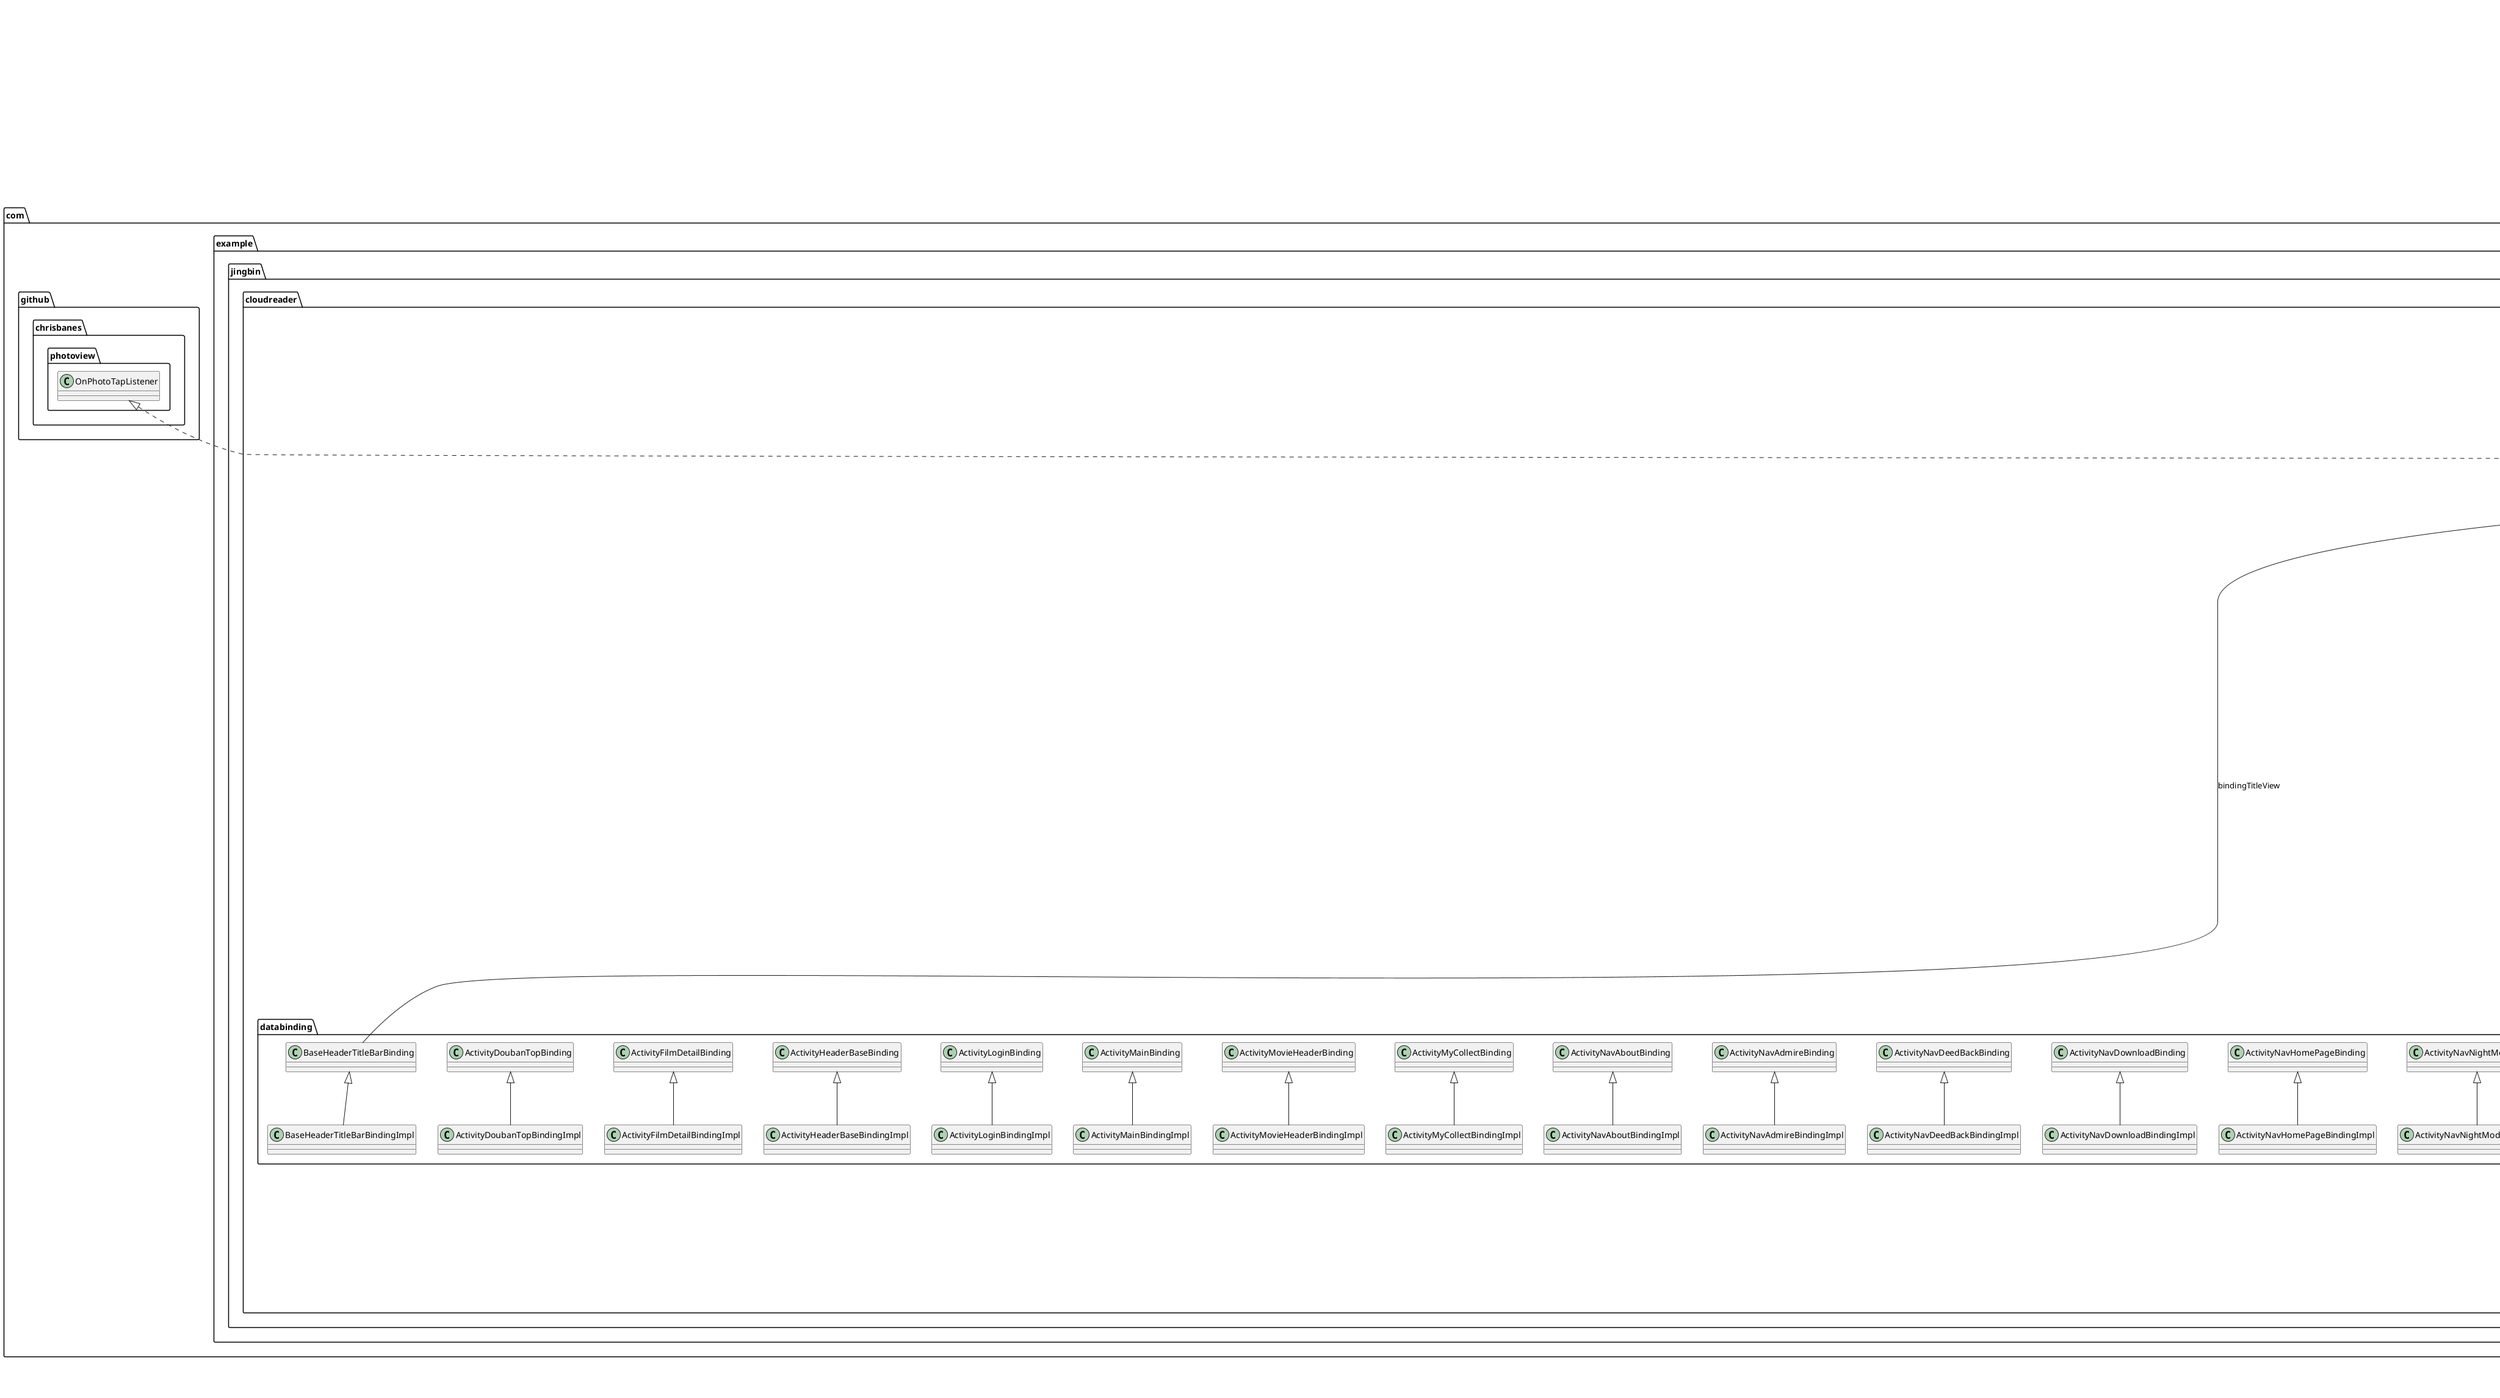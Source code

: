 @startuml

title __CLOUDREADER-MASTER.APP's Class Diagram__\n

  namespace androidx.databinding {
    class androidx.databinding.DataBinderMapperImpl {
    }
  }
  

  namespace androidx.databinding {
    interface androidx.databinding.DataBindingComponent {
    }
  }
  

  namespace androidx.databinding {
    namespace library.baseAdapters {
      class androidx.databinding.library.baseAdapters.BR {
      }
    }
  }
  

  namespace com.example.jingbin.cloudreader {
    class com.example.jingbin.cloudreader.BR {
    }
  }
  

  namespace com.example.jingbin.cloudreader {
    class com.example.jingbin.cloudreader.BuildConfig {
    }
  }
  

  namespace com.example.jingbin.cloudreader {
    class com.example.jingbin.cloudreader.DataBinderMapperImpl {
    }
  }
  

  namespace com.example.jingbin.cloudreader {
    namespace adapter {
      class com.example.jingbin.cloudreader.adapter.CategoryArticleAdapter {
      }
    }
  }
  

  namespace com.example.jingbin.cloudreader {
    namespace adapter {
      class com.example.jingbin.cloudreader.adapter.CoinAdapter {
      }
    }
  }
  

  namespace com.example.jingbin.cloudreader {
    namespace adapter {
      class com.example.jingbin.cloudreader.adapter.CollectUrlAdapter {
      }
    }
  }
  

  namespace com.example.jingbin.cloudreader {
    namespace adapter {
      class com.example.jingbin.cloudreader.adapter.DouBanTopAdapter {
      }
    }
  }
  

  namespace com.example.jingbin.cloudreader {
    namespace adapter {
      class com.example.jingbin.cloudreader.adapter.EverydayAdapter {
      }
    }
  }
  

  namespace com.example.jingbin.cloudreader {
    namespace adapter {
      class com.example.jingbin.cloudreader.adapter.FilmDetailImageAdapter {
      }
    }
  }
  

  namespace com.example.jingbin.cloudreader {
    namespace adapter {
      class com.example.jingbin.cloudreader.adapter.GankAndroidAdapter {
      }
    }
  }
  

  namespace com.example.jingbin.cloudreader {
    namespace adapter {
      class com.example.jingbin.cloudreader.adapter.GankAndroidSearchAdapter {
      }
    }
  }
  

  namespace com.example.jingbin.cloudreader {
    namespace adapter {
      class com.example.jingbin.cloudreader.adapter.NavigationAdapter {
      }
    }
  }
  

  namespace com.example.jingbin.cloudreader {
    namespace adapter {
      class com.example.jingbin.cloudreader.adapter.NavigationContentAdapter {
      }
    }
  }
  

  namespace com.example.jingbin.cloudreader {
    namespace adapter {
      class com.example.jingbin.cloudreader.adapter.OneAdapter {
      }
    }
  }
  

  namespace com.example.jingbin.cloudreader {
    namespace adapter {
      class com.example.jingbin.cloudreader.adapter.TreeAdapter {
      }
    }
  }
  

  namespace com.example.jingbin.cloudreader {
    namespace adapter {
      class com.example.jingbin.cloudreader.adapter.WanAndroidAdapter {
      }
    }
  }
  

  namespace com.example.jingbin.cloudreader {
    namespace adapter {
      class com.example.jingbin.cloudreader.adapter.WxArticleAdapter {
      }
    }
  }
  

  namespace com.example.jingbin.cloudreader {
    namespace base {
      abstract class com.example.jingbin.cloudreader.base.BaseHeaderActivity {
      }
    }
  }
  

  namespace com.example.jingbin.cloudreader {
    namespace bean {
      class com.example.jingbin.cloudreader.bean.AndroidBean {
      }
    }
  }
  

  namespace com.example.jingbin.cloudreader {
    namespace bean {
      class com.example.jingbin.cloudreader.bean.CollectUrlBean {
      }
    }
  }
  

  namespace com.example.jingbin.cloudreader {
    namespace bean {
      class com.example.jingbin.cloudreader.bean.ComingFilmBean {
      }
    }
  }
  

  namespace com.example.jingbin.cloudreader {
    namespace bean {
      class com.example.jingbin.cloudreader.bean.FrontpageBean {
      }
    }
  }
  

  namespace com.example.jingbin.cloudreader {
    namespace bean {
      class com.example.jingbin.cloudreader.bean.GankIoDataBean {
      }
    }
  }
  

  namespace com.example.jingbin.cloudreader {
    namespace bean {
      class com.example.jingbin.cloudreader.bean.GankIoDayBean {
      }
    }
  }
  

  namespace com.example.jingbin.cloudreader {
    namespace bean {
      class com.example.jingbin.cloudreader.bean.HotMovieBean {
      }
    }
  }
  

  namespace com.example.jingbin.cloudreader {
    namespace bean {
      class com.example.jingbin.cloudreader.bean.ImageItemsBean {
      }
    }
  }
  

  namespace com.example.jingbin.cloudreader {
    namespace bean {
      class com.example.jingbin.cloudreader.bean.MovieDetailBean {
      }
    }
  }
  

  namespace com.example.jingbin.cloudreader {
    namespace bean {
      class com.example.jingbin.cloudreader.bean.MtimeFilmeBean {
      }
    }
  }
  

  namespace com.example.jingbin.cloudreader {
    namespace bean {
      namespace moviechild {
        class com.example.jingbin.cloudreader.bean.moviechild.FilmItemBean {
        }
      }
    }
  }
  

  namespace com.example.jingbin.cloudreader {
    namespace bean {
      namespace moviechild {
        class com.example.jingbin.cloudreader.bean.moviechild.ImagesBean {
        }
      }
    }
  }
  

  namespace com.example.jingbin.cloudreader {
    namespace bean {
      namespace moviechild {
        class com.example.jingbin.cloudreader.bean.moviechild.PersonBean {
        }
      }
    }
  }
  

  namespace com.example.jingbin.cloudreader {
    namespace bean {
      namespace moviechild {
        class com.example.jingbin.cloudreader.bean.moviechild.RatingBean {
        }
      }
    }
  }
  

  namespace com.example.jingbin.cloudreader {
    namespace bean {
      namespace moviechild {
        class com.example.jingbin.cloudreader.bean.moviechild.SubjectsBean {
        }
      }
    }
  }
  

  namespace com.example.jingbin.cloudreader {
    namespace bean {
      namespace wanandroid {
        class com.example.jingbin.cloudreader.bean.wanandroid.ArticlesBean {
        }
      }
    }
  }
  

  namespace com.example.jingbin.cloudreader {
    namespace bean {
      namespace wanandroid {
        class com.example.jingbin.cloudreader.bean.wanandroid.BaseResultBean {
        }
      }
    }
  }
  

  namespace com.example.jingbin.cloudreader {
    namespace bean {
      namespace wanandroid {
        class com.example.jingbin.cloudreader.bean.wanandroid.CoinUserInfoBean {
        }
      }
    }
  }
  

  namespace com.example.jingbin.cloudreader {
    namespace bean {
      namespace wanandroid {
        class com.example.jingbin.cloudreader.bean.wanandroid.DuanZiBean {
        }
      }
    }
  }
  

  namespace com.example.jingbin.cloudreader {
    namespace bean {
      namespace wanandroid {
        class com.example.jingbin.cloudreader.bean.wanandroid.HomeListBean {
        }
      }
    }
  }
  

  namespace com.example.jingbin.cloudreader {
    namespace bean {
      namespace wanandroid {
        class com.example.jingbin.cloudreader.bean.wanandroid.LoginBean {
        }
      }
    }
  }
  

  namespace com.example.jingbin.cloudreader {
    namespace bean {
      namespace wanandroid {
        class com.example.jingbin.cloudreader.bean.wanandroid.NaviJsonBean {
        }
      }
    }
  }
  

  namespace com.example.jingbin.cloudreader {
    namespace bean {
      namespace wanandroid {
        class com.example.jingbin.cloudreader.bean.wanandroid.QsbkListBean {
        }
      }
    }
  }
  

  namespace com.example.jingbin.cloudreader {
    namespace bean {
      namespace wanandroid {
        class com.example.jingbin.cloudreader.bean.wanandroid.SearchTagBean {
        }
      }
    }
  }
  

  namespace com.example.jingbin.cloudreader {
    namespace bean {
      namespace wanandroid {
        class com.example.jingbin.cloudreader.bean.wanandroid.TreeBean {
        }
      }
    }
  }
  

  namespace com.example.jingbin.cloudreader {
    namespace bean {
      namespace wanandroid {
        class com.example.jingbin.cloudreader.bean.wanandroid.TreeItemBean {
        }
      }
    }
  }
  

  namespace com.example.jingbin.cloudreader {
    namespace bean {
      namespace wanandroid {
        class com.example.jingbin.cloudreader.bean.wanandroid.WanAndroidBannerBean {
        }
      }
    }
  }
  

  namespace com.example.jingbin.cloudreader {
    namespace bean {
      namespace wanandroid {
        class com.example.jingbin.cloudreader.bean.wanandroid.WxarticleDetailItemBean {
        }
      }
    }
  }
  

  namespace com.example.jingbin.cloudreader {
    namespace bean {
      namespace wanandroid {
        class com.example.jingbin.cloudreader.bean.wanandroid.WxarticleItemBean {
        }
      }
    }
  }
  

  namespace com.example.jingbin.cloudreader {
    namespace data {
      class com.example.jingbin.cloudreader.data.UserUtil {
      }
    }
  }
  

  namespace com.example.jingbin.cloudreader {
    namespace data {
      namespace model {
        class com.example.jingbin.cloudreader.data.model.CollectModel {
        }
      }
    }
  }
  

  namespace com.example.jingbin.cloudreader {
    namespace data {
      namespace model {
        class com.example.jingbin.cloudreader.data.model.EverydayModel {
        }
      }
    }
  }
  

  namespace com.example.jingbin.cloudreader {
    namespace data {
      namespace model {
        class com.example.jingbin.cloudreader.data.model.GankOtherModel {
        }
      }
    }
  }
  

  namespace com.example.jingbin.cloudreader {
    namespace data {
      namespace model {
        class com.example.jingbin.cloudreader.data.model.JokeModel {
        }
      }
    }
  }
  

  namespace com.example.jingbin.cloudreader {
    namespace data {
      namespace model {
        class com.example.jingbin.cloudreader.data.model.LoginModel {
        }
      }
    }
  }
  

  namespace com.example.jingbin.cloudreader {
    namespace data {
      namespace model {
        class com.example.jingbin.cloudreader.data.model.OneRepository {
        }
      }
    }
  }
  

  namespace com.example.jingbin.cloudreader {
    namespace data {
      namespace inding {
        class com.example.jingbin.cloudreader.databinding.ActivityCategoryDetailBindingImpl {
        }
      }
    }
  }
  

  namespace com.example.jingbin.cloudreader {
    namespace data {
      namespace inding {
        class com.example.jingbin.cloudreader.databinding.ActivityDoubanTopBindingImpl {
        }
      }
    }
  }
  

  namespace com.example.jingbin.cloudreader {
    namespace data {
      namespace inding {
        class com.example.jingbin.cloudreader.databinding.ActivityFilmDetailBindingImpl {
        }
      }
    }
  }
  

  namespace com.example.jingbin.cloudreader {
    namespace data {
      namespace inding {
        class com.example.jingbin.cloudreader.databinding.ActivityHeaderBaseBindingImpl {
        }
      }
    }
  }
  

  namespace com.example.jingbin.cloudreader {
    namespace data {
      namespace inding {
        class com.example.jingbin.cloudreader.databinding.ActivityLoginBindingImpl {
        }
      }
    }
  }
  

  namespace com.example.jingbin.cloudreader {
    namespace data {
      namespace inding {
        class com.example.jingbin.cloudreader.databinding.ActivityMainBindingImpl {
        }
      }
    }
  }
  

  namespace com.example.jingbin.cloudreader {
    namespace data {
      namespace inding {
        class com.example.jingbin.cloudreader.databinding.ActivityMovieHeaderBindingImpl {
        }
      }
    }
  }
  

  namespace com.example.jingbin.cloudreader {
    namespace data {
      namespace inding {
        class com.example.jingbin.cloudreader.databinding.ActivityMyCollectBindingImpl {
        }
      }
    }
  }
  

  namespace com.example.jingbin.cloudreader {
    namespace data {
      namespace inding {
        class com.example.jingbin.cloudreader.databinding.ActivityNavAboutBindingImpl {
        }
      }
    }
  }
  

  namespace com.example.jingbin.cloudreader {
    namespace data {
      namespace inding {
        class com.example.jingbin.cloudreader.databinding.ActivityNavAdmireBindingImpl {
        }
      }
    }
  }
  

  namespace com.example.jingbin.cloudreader {
    namespace data {
      namespace inding {
        class com.example.jingbin.cloudreader.databinding.ActivityNavDeedBackBindingImpl {
        }
      }
    }
  }
  

  namespace com.example.jingbin.cloudreader {
    namespace data {
      namespace inding {
        class com.example.jingbin.cloudreader.databinding.ActivityNavDownloadBindingImpl {
        }
      }
    }
  }
  

  namespace com.example.jingbin.cloudreader {
    namespace data {
      namespace inding {
        class com.example.jingbin.cloudreader.databinding.ActivityNavHomePageBindingImpl {
        }
      }
    }
  }
  

  namespace com.example.jingbin.cloudreader {
    namespace data {
      namespace inding {
        class com.example.jingbin.cloudreader.databinding.ActivityNavNightModeBindingImpl {
        }
      }
    }
  }
  

  namespace com.example.jingbin.cloudreader {
    namespace data {
      namespace inding {
        class com.example.jingbin.cloudreader.databinding.ActivityOneMovieDetailBindingImpl {
        }
      }
    }
  }
  

  namespace com.example.jingbin.cloudreader {
    namespace data {
      namespace inding {
        class com.example.jingbin.cloudreader.databinding.ActivityPublishBindingImpl {
        }
      }
    }
  }
  

  namespace com.example.jingbin.cloudreader {
    namespace data {
      namespace inding {
        class com.example.jingbin.cloudreader.databinding.ActivitySearchBindingImpl {
        }
      }
    }
  }
  

  namespace com.example.jingbin.cloudreader {
    namespace data {
      namespace inding {
        class com.example.jingbin.cloudreader.databinding.ActivityTransitionBindingImpl {
        }
      }
    }
  }
  

  namespace com.example.jingbin.cloudreader {
    namespace data {
      namespace inding {
        class com.example.jingbin.cloudreader.databinding.AppBarMainBindingImpl {
        }
      }
    }
  }
  

  namespace com.example.jingbin.cloudreader {
    namespace data {
      namespace inding {
        class com.example.jingbin.cloudreader.databinding.BaseHeaderTitleBarBindingImpl {
        }
      }
    }
  }
  

  namespace com.example.jingbin.cloudreader {
    namespace data {
      namespace inding {
        class com.example.jingbin.cloudreader.databinding.FooterItemEverydayBindingImpl {
        }
      }
    }
  }
  

  namespace com.example.jingbin.cloudreader {
    namespace data {
      namespace inding {
        class com.example.jingbin.cloudreader.databinding.FragmentAndroidBindingImpl {
        }
      }
    }
  }
  

  namespace com.example.jingbin.cloudreader {
    namespace data {
      namespace inding {
        class com.example.jingbin.cloudreader.databinding.FragmentCategoryArticleBindingImpl {
        }
      }
    }
  }
  

  namespace com.example.jingbin.cloudreader {
    namespace data {
      namespace inding {
        class com.example.jingbin.cloudreader.databinding.FragmentContentBindingImpl {
        }
      }
    }
  }
  

  namespace com.example.jingbin.cloudreader {
    namespace data {
      namespace inding {
        class com.example.jingbin.cloudreader.databinding.FragmentEverydayBindingImpl {
        }
      }
    }
  }
  

  namespace com.example.jingbin.cloudreader {
    namespace data {
      namespace inding {
        class com.example.jingbin.cloudreader.databinding.FragmentNaviBindingImpl {
        }
      }
    }
  }
  

  namespace com.example.jingbin.cloudreader {
    namespace data {
      namespace inding {
        class com.example.jingbin.cloudreader.databinding.FragmentOneBindingImpl {
        }
      }
    }
  }
  

  namespace com.example.jingbin.cloudreader {
    namespace data {
      namespace inding {
        class com.example.jingbin.cloudreader.databinding.FragmentSquareBindingImpl {
        }
      }
    }
  }
  

  namespace com.example.jingbin.cloudreader {
    namespace data {
      namespace inding {
        class com.example.jingbin.cloudreader.databinding.FragmentWanAndroidBindingImpl {
        }
      }
    }
  }
  

  namespace com.example.jingbin.cloudreader {
    namespace data {
      namespace inding {
        class com.example.jingbin.cloudreader.databinding.FragmentWanFindBindingImpl {
        }
      }
    }
  }
  

  namespace com.example.jingbin.cloudreader {
    namespace data {
      namespace inding {
        class com.example.jingbin.cloudreader.databinding.FragmentWelfareBindingImpl {
        }
      }
    }
  }
  

  namespace com.example.jingbin.cloudreader {
    namespace data {
      namespace inding {
        class com.example.jingbin.cloudreader.databinding.HeaderCoinDetailBindingImpl {
        }
      }
    }
  }
  

  namespace com.example.jingbin.cloudreader {
    namespace data {
      namespace inding {
        class com.example.jingbin.cloudreader.databinding.HeaderCoinRankBindingImpl {
        }
      }
    }
  }
  

  namespace com.example.jingbin.cloudreader {
    namespace data {
      namespace inding {
        class com.example.jingbin.cloudreader.databinding.HeaderFilmDetailBindingImpl {
        }
      }
    }
  }
  

  namespace com.example.jingbin.cloudreader {
    namespace data {
      namespace inding {
        class com.example.jingbin.cloudreader.databinding.HeaderItemEverydayBindingImpl {
        }
      }
    }
  }
  

  namespace com.example.jingbin.cloudreader {
    namespace data {
      namespace inding {
        class com.example.jingbin.cloudreader.databinding.HeaderItemOneBindingImpl {
        }
      }
    }
  }
  

  namespace com.example.jingbin.cloudreader {
    namespace data {
      namespace inding {
        class com.example.jingbin.cloudreader.databinding.HeaderItemTreeBindingImpl {
        }
      }
    }
  }
  

  namespace com.example.jingbin.cloudreader {
    namespace data {
      namespace inding {
        class com.example.jingbin.cloudreader.databinding.HeaderShareArticleBindingImpl {
        }
      }
    }
  }
  

  namespace com.example.jingbin.cloudreader {
    namespace data {
      namespace inding {
        class com.example.jingbin.cloudreader.databinding.HeaderSlideShapeBindingImpl {
        }
      }
    }
  }
  

  namespace com.example.jingbin.cloudreader {
    namespace data {
      namespace inding {
        class com.example.jingbin.cloudreader.databinding.HeaderWanAndroidBindingImpl {
        }
      }
    }
  }
  

  namespace com.example.jingbin.cloudreader {
    namespace data {
      namespace inding {
        class com.example.jingbin.cloudreader.databinding.HomeMiddleLayoutBindingImpl {
        }
      }
    }
  }
  

  namespace com.example.jingbin.cloudreader {
    namespace data {
      namespace inding {
        class com.example.jingbin.cloudreader.databinding.ItemAndroidBindingImpl {
        }
      }
    }
  }
  

  namespace com.example.jingbin.cloudreader {
    namespace data {
      namespace inding {
        class com.example.jingbin.cloudreader.databinding.ItemAndroidSkeletonBindingImpl {
        }
      }
    }
  }
  

  namespace com.example.jingbin.cloudreader {
    namespace data {
      namespace inding {
        class com.example.jingbin.cloudreader.databinding.ItemCategoryArticleBindingImpl {
        }
      }
    }
  }
  

  namespace com.example.jingbin.cloudreader {
    namespace data {
      namespace inding {
        class com.example.jingbin.cloudreader.databinding.ItemCollectLinkBindingImpl {
        }
      }
    }
  }
  

  namespace com.example.jingbin.cloudreader {
    namespace data {
      namespace inding {
        class com.example.jingbin.cloudreader.databinding.ItemDoubanTopBindingImpl {
        }
      }
    }
  }
  

  namespace com.example.jingbin.cloudreader {
    namespace data {
      namespace inding {
        class com.example.jingbin.cloudreader.databinding.ItemEverydayOneBindingImpl {
        }
      }
    }
  }
  

  namespace com.example.jingbin.cloudreader {
    namespace data {
      namespace inding {
        class com.example.jingbin.cloudreader.databinding.ItemEverydayThreeBindingImpl {
        }
      }
    }
  }
  

  namespace com.example.jingbin.cloudreader {
    namespace data {
      namespace inding {
        class com.example.jingbin.cloudreader.databinding.ItemEverydayTitleBindingImpl {
        }
      }
    }
  }
  

  namespace com.example.jingbin.cloudreader {
    namespace data {
      namespace inding {
        class com.example.jingbin.cloudreader.databinding.ItemEverydayTwoBindingImpl {
        }
      }
    }
  }
  

  namespace com.example.jingbin.cloudreader {
    namespace data {
      namespace inding {
        class com.example.jingbin.cloudreader.databinding.ItemFilmBindingImpl {
        }
      }
    }
  }
  

  namespace com.example.jingbin.cloudreader {
    namespace data {
      namespace inding {
        class com.example.jingbin.cloudreader.databinding.ItemFilmComingBindingImpl {
        }
      }
    }
  }
  

  namespace com.example.jingbin.cloudreader {
    namespace data {
      namespace inding {
        class com.example.jingbin.cloudreader.databinding.ItemFilmDetailActorBindingImpl {
        }
      }
    }
  }
  

  namespace com.example.jingbin.cloudreader {
    namespace data {
      namespace inding {
        class com.example.jingbin.cloudreader.databinding.ItemFilmDetailImageBindingImpl {
        }
      }
    }
  }
  

  namespace com.example.jingbin.cloudreader {
    namespace data {
      namespace inding {
        class com.example.jingbin.cloudreader.databinding.ItemJokeBindingImpl {
        }
      }
    }
  }
  

  namespace com.example.jingbin.cloudreader {
    namespace data {
      namespace inding {
        class com.example.jingbin.cloudreader.databinding.ItemMovieDetailPersonBindingImpl {
        }
      }
    }
  }
  

  namespace com.example.jingbin.cloudreader {
    namespace data {
      namespace inding {
        class com.example.jingbin.cloudreader.databinding.ItemNavigationBindingImpl {
        }
      }
    }
  }
  

  namespace com.example.jingbin.cloudreader {
    namespace data {
      namespace inding {
        class com.example.jingbin.cloudreader.databinding.ItemNavigationContentBindingImpl {
        }
      }
    }
  }
  

  namespace com.example.jingbin.cloudreader {
    namespace data {
      namespace inding {
        class com.example.jingbin.cloudreader.databinding.ItemNavigationTitleBindingImpl {
        }
      }
    }
  }
  

  namespace com.example.jingbin.cloudreader {
    namespace data {
      namespace inding {
        class com.example.jingbin.cloudreader.databinding.ItemOneBindingImpl {
        }
      }
    }
  }
  

  namespace com.example.jingbin.cloudreader {
    namespace data {
      namespace inding {
        class com.example.jingbin.cloudreader.databinding.ItemTreeBindingImpl {
        }
      }
    }
  }
  

  namespace com.example.jingbin.cloudreader {
    namespace data {
      namespace inding {
        class com.example.jingbin.cloudreader.databinding.ItemWanAndroidBindingImpl {
        }
      }
    }
  }
  

  namespace com.example.jingbin.cloudreader {
    namespace data {
      namespace inding {
        class com.example.jingbin.cloudreader.databinding.ItemWanAndroidSkeletonBindingImpl {
        }
      }
    }
  }
  

  namespace com.example.jingbin.cloudreader {
    namespace data {
      namespace inding {
        class com.example.jingbin.cloudreader.databinding.ItemWanCoinBindingImpl {
        }
      }
    }
  }
  

  namespace com.example.jingbin.cloudreader {
    namespace data {
      namespace inding {
        class com.example.jingbin.cloudreader.databinding.ItemWanCoinRankBindingImpl {
        }
      }
    }
  }
  

  namespace com.example.jingbin.cloudreader {
    namespace data {
      namespace inding {
        class com.example.jingbin.cloudreader.databinding.ItemWelfareBindingImpl {
        }
      }
    }
  }
  

  namespace com.example.jingbin.cloudreader {
    namespace data {
      namespace inding {
        class com.example.jingbin.cloudreader.databinding.ItemWxarticleBindingImpl {
        }
      }
    }
  }
  

  namespace com.example.jingbin.cloudreader {
    namespace data {
      namespace inding {
        class com.example.jingbin.cloudreader.databinding.LayoutKnowledgeTagBindingImpl {
        }
      }
    }
  }
  

  namespace com.example.jingbin.cloudreader {
    namespace data {
      namespace inding {
        class com.example.jingbin.cloudreader.databinding.NavHeaderMainBindingImpl {
        }
      }
    }
  }
  

  namespace com.example.jingbin.cloudreader {
    namespace generated.callback {
      class com.example.jingbin.cloudreader.generated.callback.OnClickListener {
      }
    }
  }
  

  namespace com.example.jingbin.cloudreader {
    namespace http {
      interface com.example.jingbin.cloudreader.http.HttpClient {
      }
    }
  }
  

  namespace com.example.jingbin.cloudreader {
    namespace http {
      interface com.example.jingbin.cloudreader.http.RequestImpl {
      }
    }
  }
  

  namespace com.example.jingbin.cloudreader {
    namespace http {
      namespace cache {
        class com.example.jingbin.cloudreader.http.cache.ACache {
        }
      }
    }
  }
  

  namespace com.example.jingbin.cloudreader {
    namespace ui {
      class com.example.jingbin.cloudreader.ui.LoadingActivity {
      }
    }
  }
  

  namespace com.example.jingbin.cloudreader {
    namespace ui {
      class com.example.jingbin.cloudreader.ui.MainActivity {
      }
    }
  }
  

  namespace com.example.jingbin.cloudreader {
    namespace ui {
      class com.example.jingbin.cloudreader.ui.WebViewActivity {
      }
    }
  }
  

  namespace com.example.jingbin.cloudreader {
    namespace ui {
      namespace douban {
        class com.example.jingbin.cloudreader.ui.douban.DoubanTopActivity {
        }
      }
    }
  }
  

  namespace com.example.jingbin.cloudreader {
    namespace ui {
      namespace douban {
        class com.example.jingbin.cloudreader.ui.douban.OneFragment {
        }
      }
    }
  }
  

  namespace com.example.jingbin.cloudreader {
    namespace ui {
      namespace douban {
        class com.example.jingbin.cloudreader.ui.douban.OneMovieDetailActivity {
        }
      }
    }
  }
  

  namespace com.example.jingbin.cloudreader {
    namespace ui {
      namespace film {
        class com.example.jingbin.cloudreader.ui.film.FilmFragment {
        }
      }
    }
  }
  

  namespace com.example.jingbin.cloudreader {
    namespace ui {
      namespace film {
        namespace child {
          class com.example.jingbin.cloudreader.ui.film.child.FilmComingFragment {
          }
        }
      }
    }
  }
  

  namespace com.example.jingbin.cloudreader {
    namespace ui {
      namespace film {
        namespace child {
          class com.example.jingbin.cloudreader.ui.film.child.FilmDetailActivity {
          }
        }
      }
    }
  }
  

  namespace com.example.jingbin.cloudreader {
    namespace ui {
      namespace film {
        namespace child {
          class com.example.jingbin.cloudreader.ui.film.child.FilmShowingFragment {
          }
        }
      }
    }
  }
  

  namespace com.example.jingbin.cloudreader {
    namespace ui {
      namespace gank {
        class com.example.jingbin.cloudreader.ui.gank.GankFragment {
        }
      }
    }
  }
  

  namespace com.example.jingbin.cloudreader {
    namespace ui {
      namespace gank {
        namespace child {
          class com.example.jingbin.cloudreader.ui.gank.child.AndroidFragment {
          }
        }
      }
    }
  }
  

  namespace com.example.jingbin.cloudreader {
    namespace ui {
      namespace gank {
        namespace child {
          class com.example.jingbin.cloudreader.ui.gank.child.CustomFragment {
          }
        }
      }
    }
  }
  

  namespace com.example.jingbin.cloudreader {
    namespace ui {
      namespace gank {
        namespace child {
          class com.example.jingbin.cloudreader.ui.gank.child.EverydayFragment {
          }
        }
      }
    }
  }
  

  namespace com.example.jingbin.cloudreader {
    namespace ui {
      namespace gank {
        namespace child {
          class com.example.jingbin.cloudreader.ui.gank.child.GankHomeFragment {
          }
        }
      }
    }
  }
  

  namespace com.example.jingbin.cloudreader {
    namespace ui {
      namespace gank {
        namespace child {
          class com.example.jingbin.cloudreader.ui.gank.child.WelfareFragment {
          }
        }
      }
    }
  }
  

  namespace com.example.jingbin.cloudreader {
    namespace ui {
      namespace menu {
        class com.example.jingbin.cloudreader.ui.menu.NavAboutActivity {
        }
      }
    }
  }
  

  namespace com.example.jingbin.cloudreader {
    namespace ui {
      namespace menu {
        class com.example.jingbin.cloudreader.ui.menu.NavAdmireActivity {
        }
      }
    }
  }
  

  namespace com.example.jingbin.cloudreader {
    namespace ui {
      namespace menu {
        class com.example.jingbin.cloudreader.ui.menu.NavDeedBackActivity {
        }
      }
    }
  }
  

  namespace com.example.jingbin.cloudreader {
    namespace ui {
      namespace menu {
        class com.example.jingbin.cloudreader.ui.menu.NavDownloadActivity {
        }
      }
    }
  }
  

  namespace com.example.jingbin.cloudreader {
    namespace ui {
      namespace menu {
        class com.example.jingbin.cloudreader.ui.menu.NavHomePageActivity {
        }
      }
    }
  }
  

  namespace com.example.jingbin.cloudreader {
    namespace ui {
      namespace menu {
        class com.example.jingbin.cloudreader.ui.menu.SearchActivity {
        }
      }
    }
  }
  

  namespace com.example.jingbin.cloudreader {
    namespace ui {
      namespace wan {
        class com.example.jingbin.cloudreader.ui.wan.WanFragment {
        }
      }
    }
  }
  

  namespace com.example.jingbin.cloudreader {
    namespace ui {
      namespace wan {
        namespace child {
          class com.example.jingbin.cloudreader.ui.wan.child.ArticleListActivity {
          }
        }
      }
    }
  }
  

  namespace com.example.jingbin.cloudreader {
    namespace ui {
      namespace wan {
        namespace child {
          class com.example.jingbin.cloudreader.ui.wan.child.CategoryArticleFragment {
          }
        }
      }
    }
  }
  

  namespace com.example.jingbin.cloudreader {
    namespace ui {
      namespace wan {
        namespace child {
          class com.example.jingbin.cloudreader.ui.wan.child.CategoryDetailActivity {
          }
        }
      }
    }
  }
  

  namespace com.example.jingbin.cloudreader {
    namespace ui {
      namespace wan {
        namespace child {
          class com.example.jingbin.cloudreader.ui.wan.child.CoinDetailFragment {
          }
        }
      }
    }
  }
  

  namespace com.example.jingbin.cloudreader {
    namespace ui {
      namespace wan {
        namespace child {
          class com.example.jingbin.cloudreader.ui.wan.child.CoinRankFragment {
          }
        }
      }
    }
  }
  

  namespace com.example.jingbin.cloudreader {
    namespace ui {
      namespace wan {
        namespace child {
          class com.example.jingbin.cloudreader.ui.wan.child.CollectArticleFragment {
          }
        }
      }
    }
  }
  

  namespace com.example.jingbin.cloudreader {
    namespace ui {
      namespace wan {
        namespace child {
          class com.example.jingbin.cloudreader.ui.wan.child.CollectLinkFragment {
          }
        }
      }
    }
  }
  

  namespace com.example.jingbin.cloudreader {
    namespace ui {
      namespace wan {
        namespace child {
          class com.example.jingbin.cloudreader.ui.wan.child.HomeFragment {
          }
        }
      }
    }
  }
  

  namespace com.example.jingbin.cloudreader {
    namespace ui {
      namespace wan {
        namespace child {
          class com.example.jingbin.cloudreader.ui.wan.child.JokeFragment {
          }
        }
      }
    }
  }
  

  namespace com.example.jingbin.cloudreader {
    namespace ui {
      namespace wan {
        namespace child {
          class com.example.jingbin.cloudreader.ui.wan.child.LoginActivity {
          }
        }
      }
    }
  }
  

  namespace com.example.jingbin.cloudreader {
    namespace ui {
      namespace wan {
        namespace child {
          class com.example.jingbin.cloudreader.ui.wan.child.MyCoinActivity {
          }
        }
      }
    }
  }
  

  namespace com.example.jingbin.cloudreader {
    namespace ui {
      namespace wan {
        namespace child {
          class com.example.jingbin.cloudreader.ui.wan.child.MyCollectActivity {
          }
        }
      }
    }
  }
  

  namespace com.example.jingbin.cloudreader {
    namespace ui {
      namespace wan {
        namespace child {
          class com.example.jingbin.cloudreader.ui.wan.child.NavigationFragment {
          }
        }
      }
    }
  }
  

  namespace com.example.jingbin.cloudreader {
    namespace ui {
      namespace wan {
        namespace child {
          class com.example.jingbin.cloudreader.ui.wan.child.TreeFragment {
          }
        }
      }
    }
  }
  

  namespace com.example.jingbin.cloudreader {
    namespace ui {
      namespace wan {
        namespace child {
          class com.example.jingbin.cloudreader.ui.wan.child.WanFindFragment {
          }
        }
      }
    }
  }
  

  namespace com.example.jingbin.cloudreader {
    namespace utils {
      class com.example.jingbin.cloudreader.utils.BaseTools {
      }
    }
  }
  

  namespace com.example.jingbin.cloudreader {
    namespace utils {
      class com.example.jingbin.cloudreader.utils.DataUtil {
      }
    }
  }
  

  namespace com.example.jingbin.cloudreader {
    namespace utils {
      class com.example.jingbin.cloudreader.utils.DebugUtil {
      }
    }
  }
  

  namespace com.example.jingbin.cloudreader {
    namespace utils {
      class com.example.jingbin.cloudreader.utils.DensityUtil {
      }
    }
  }
  

  namespace com.example.jingbin.cloudreader {
    namespace utils {
      class com.example.jingbin.cloudreader.utils.DialogBuild {
      }
    }
  }
  

  namespace com.example.jingbin.cloudreader {
    namespace utils {
      class com.example.jingbin.cloudreader.utils.GlideUtil {
      }
    }
  }
  

  namespace com.example.jingbin.cloudreader {
    namespace utils {
      class com.example.jingbin.cloudreader.utils.NightModeUtil {
      }
    }
  }
  

  namespace com.example.jingbin.cloudreader {
    namespace utils {
      abstract class com.example.jingbin.cloudreader.utils.PerfectClickListener {
      }
    }
  }
  

  namespace com.example.jingbin.cloudreader {
    namespace utils {
      class com.example.jingbin.cloudreader.utils.PermissionHandler {
      }
    }
  }
  

  namespace com.example.jingbin.cloudreader {
    namespace utils {
      class com.example.jingbin.cloudreader.utils.QRCodeUtil {
      }
    }
  }
  

  namespace com.example.jingbin.cloudreader {
    namespace utils {
      class com.example.jingbin.cloudreader.utils.RefreshHelper {
      }
    }
  }
  

  namespace com.example.jingbin.cloudreader {
    namespace utils {
      class com.example.jingbin.cloudreader.utils.RxSaveImage {
      }
    }
  }
  

  namespace com.example.jingbin.cloudreader {
    namespace utils {
      class com.example.jingbin.cloudreader.utils.SDCardDirUtil {
      }
    }
  }
  

  namespace com.example.jingbin.cloudreader {
    namespace utils {
      class com.example.jingbin.cloudreader.utils.SPUtils {
      }
    }
  }
  

  namespace com.example.jingbin.cloudreader {
    namespace utils {
      class com.example.jingbin.cloudreader.utils.ShareUtils {
      }
    }
  }
  

  namespace com.example.jingbin.cloudreader {
    namespace utils {
      class com.example.jingbin.cloudreader.utils.StatusBarUtil {
      }
    }
  }
  

  namespace com.example.jingbin.cloudreader {
    namespace utils {
      class com.example.jingbin.cloudreader.utils.StringFormatUtil {
      }
    }
  }
  

  namespace com.example.jingbin.cloudreader {
    namespace utils {
      class com.example.jingbin.cloudreader.utils.TimeUtil {
      }
    }
  }
  

  namespace com.example.jingbin.cloudreader {
    namespace utils {
      class com.example.jingbin.cloudreader.utils.ToastUtil {
      }
    }
  }
  

  namespace com.example.jingbin.cloudreader {
    namespace utils {
      class com.example.jingbin.cloudreader.utils.ToolbarHelper {
      }
    }
  }
  

  namespace com.example.jingbin.cloudreader {
    namespace utils {
      class com.example.jingbin.cloudreader.utils.WebUtil {
      }
    }
  }
  

  namespace com.example.jingbin.cloudreader {
    namespace view {
      class com.example.jingbin.cloudreader.view.CustomChangeBounds {
      }
    }
  }
  

  namespace com.example.jingbin.cloudreader {
    namespace view {
      class com.example.jingbin.cloudreader.view.MyFragmentPagerAdapter {
      }
    }
  }
  

  namespace com.example.jingbin.cloudreader {
    namespace view {
      class com.example.jingbin.cloudreader.view.MyNestedScrollView {
      }
    }
  }
  

  namespace com.example.jingbin.cloudreader {
    namespace view {
      class com.example.jingbin.cloudreader.view.OnMyPageChangeListener {
      }
    }
  }
  

  namespace com.example.jingbin.cloudreader {
    namespace view {
      class com.example.jingbin.cloudreader.view.ThinBoldSpan {
      }
    }
  }
  

  namespace com.example.jingbin.cloudreader {
    namespace view {
      namespace bigimage {
        class com.example.jingbin.cloudreader.view.bigimage.BigImagePagerActivity {
        }
      }
    }
  }
  

  namespace com.example.jingbin.cloudreader {
    namespace view {
      namespace byview {
        class com.example.jingbin.cloudreader.view.byview.NeteaseLoadMoreView {
        }
      }
    }
  }
  

  namespace com.example.jingbin.cloudreader {
    namespace view {
      namespace byview {
        class com.example.jingbin.cloudreader.view.byview.NeteaseRefreshHeaderView {
        }
      }
    }
  }
  

  namespace com.example.jingbin.cloudreader {
    namespace view {
      namespace sliding {
        class com.example.jingbin.cloudreader.view.sliding.Instrument {
        }
      }
    }
  }
  

  namespace com.example.jingbin.cloudreader {
    namespace view {
      namespace sliding {
        class com.example.jingbin.cloudreader.view.sliding.SlidingLayout {
        }
      }
    }
  }
  

  namespace com.example.jingbin.cloudreader {
    namespace view {
      namespace statue {
        class com.example.jingbin.cloudreader.view.statue.StatusBarUtils {
        }
      }
    }
  }
  

  namespace com.example.jingbin.cloudreader {
    namespace view {
      namespace viewbigimage {
        class com.example.jingbin.cloudreader.view.viewbigimage.HackyViewPager {
        }
      }
    }
  }
  

  namespace com.example.jingbin.cloudreader {
    namespace view {
      namespace viewbigimage {
        class com.example.jingbin.cloudreader.view.viewbigimage.ViewBigImageActivity {
        }
      }
    }
  }
  

  namespace com.example.jingbin.cloudreader {
    namespace view {
      namespace odel.gank {
        class com.example.jingbin.cloudreader.viewmodel.gank.EverydayViewModel {
        }
      }
    }
  }
  

  namespace com.example.jingbin.cloudreader {
    namespace view {
      namespace odel.gank {
        class com.example.jingbin.cloudreader.viewmodel.gank.GankHomeViewModel {
        }
      }
    }
  }
  

  namespace com.example.jingbin.cloudreader {
    namespace view {
      namespace odel.gank {
        class com.example.jingbin.cloudreader.viewmodel.gank.GankViewModel {
        }
      }
    }
  }
  

  namespace com.example.jingbin.cloudreader {
    namespace view {
      namespace odel.gank {
        class com.example.jingbin.cloudreader.viewmodel.gank.WelfareViewModel {
        }
      }
    }
  }
  

  namespace com.example.jingbin.cloudreader {
    namespace view {
      namespace odel.menu {
        class com.example.jingbin.cloudreader.viewmodel.menu.LoginViewModel {
        }
      }
    }
  }
  

  namespace com.example.jingbin.cloudreader {
    namespace view {
      namespace odel.movie {
        class com.example.jingbin.cloudreader.viewmodel.movie.DoubanTopViewModel {
        }
      }
    }
  }
  

  namespace com.example.jingbin.cloudreader {
    namespace view {
      namespace odel.movie {
        class com.example.jingbin.cloudreader.viewmodel.movie.FilmViewModel {
        }
      }
    }
  }
  

  namespace com.example.jingbin.cloudreader {
    namespace view {
      namespace odel.movie {
        interface com.example.jingbin.cloudreader.viewmodel.movie.OnMovieLoadListener {
        }
      }
    }
  }
  

  namespace com.example.jingbin.cloudreader {
    namespace view {
      namespace odel.movie {
        class com.example.jingbin.cloudreader.viewmodel.movie.OneViewModel {
        }
      }
    }
  }
  

  namespace com.example.jingbin.cloudreader {
    namespace view {
      namespace odel.wan {
        class com.example.jingbin.cloudreader.viewmodel.wan.ArticleListViewModel {
        }
      }
    }
  }
  

  namespace com.example.jingbin.cloudreader {
    namespace view {
      namespace odel.wan {
        class com.example.jingbin.cloudreader.viewmodel.wan.CoinListViewModel {
        }
      }
    }
  }
  

  namespace com.example.jingbin.cloudreader {
    namespace view {
      namespace odel.wan {
        class com.example.jingbin.cloudreader.viewmodel.wan.CollectLinkModel {
        }
      }
    }
  }
  

  namespace com.example.jingbin.cloudreader {
    namespace view {
      namespace odel.wan {
        class com.example.jingbin.cloudreader.viewmodel.wan.JokeViewModel {
        }
      }
    }
  }
  

  namespace com.example.jingbin.cloudreader {
    namespace view {
      namespace odel.wan {
        class com.example.jingbin.cloudreader.viewmodel.wan.MainViewModel {
        }
      }
    }
  }
  

  namespace com.example.jingbin.cloudreader {
    namespace view {
      namespace odel.wan {
        class com.example.jingbin.cloudreader.viewmodel.wan.NavigationViewModel {
        }
      }
    }
  }
  

  namespace com.example.jingbin.cloudreader {
    namespace view {
      namespace odel.wan {
        class com.example.jingbin.cloudreader.viewmodel.wan.SearchViewModel {
        }
      }
    }
  }
  

  namespace com.example.jingbin.cloudreader {
    namespace view {
      namespace odel.wan {
        class com.example.jingbin.cloudreader.viewmodel.wan.TreeViewModel {
        }
      }
    }
  }
  

  namespace com.example.jingbin.cloudreader {
    namespace view {
      namespace odel.wan {
        class com.example.jingbin.cloudreader.viewmodel.wan.WanAndroidListViewModel {
        }
      }
    }
  }
  

  namespace com.example.jingbin.cloudreader {
    namespace view {
      namespace odel.wan {
        class com.example.jingbin.cloudreader.viewmodel.wan.WanFindViewModel {
        }
      }
    }
  }
  

  namespace com.example.jingbin.cloudreader {
    namespace view {
      namespace odel.wan {
        interface com.example.jingbin.cloudreader.viewmodel.wan.WanNavigator {
        }
      }
    }
  }
  

  namespace me.jingbin.bymvvm {
    class me.jingbin.bymvvm.BR {
    }
  }
  

  androidx.databinding.DataBinderMapperImpl -up-|> androidx.databinding.MergedDataBinderMapper
  com.example.jingbin.cloudreader.DataBinderMapperImpl -up-|> androidx.databinding.DataBinderMapper
  com.example.jingbin.cloudreader.adapter.CategoryArticleAdapter -up-|> me.jingbin.bymvvm.adapter.BaseBindingAdapter
  com.example.jingbin.cloudreader.adapter.CategoryArticleAdapter o-- com.example.jingbin.cloudreader.data.model.CollectModel : model
  com.example.jingbin.cloudreader.adapter.CoinAdapter -up-|> me.jingbin.library.adapter.BaseByRecyclerViewAdapter
  com.example.jingbin.cloudreader.adapter.CollectUrlAdapter -up-|> me.jingbin.bymvvm.adapter.BaseBindingAdapter
  com.example.jingbin.cloudreader.adapter.CollectUrlAdapter o-- com.example.jingbin.cloudreader.data.model.CollectModel : model
  com.example.jingbin.cloudreader.adapter.DouBanTopAdapter -up-|> me.jingbin.bymvvm.adapter.BaseBindingAdapter
  com.example.jingbin.cloudreader.adapter.DouBanTopAdapter o-- com.example.jingbin.cloudreader.adapter.DouBanTopAdapter.OnClickListener : listener
  com.example.jingbin.cloudreader.adapter.EverydayAdapter -up-|> me.jingbin.library.adapter.BaseByRecyclerViewAdapter
  com.example.jingbin.cloudreader.adapter.FilmDetailImageAdapter -up-|> me.jingbin.bymvvm.adapter.BaseBindingAdapter
  com.example.jingbin.cloudreader.adapter.GankAndroidAdapter -up-|> me.jingbin.bymvvm.adapter.BaseBindingAdapter
  com.example.jingbin.cloudreader.adapter.GankAndroidSearchAdapter -up-|> me.jingbin.bymvvm.adapter.BaseBindingAdapter
  com.example.jingbin.cloudreader.adapter.NavigationAdapter -up-|> me.jingbin.bymvvm.adapter.BaseBindingAdapter
  com.example.jingbin.cloudreader.adapter.NavigationAdapter o-- com.example.jingbin.cloudreader.adapter.NavigationAdapter.OnSelectListener : listener
  com.example.jingbin.cloudreader.adapter.NavigationContentAdapter -up-|> me.jingbin.library.adapter.BaseByRecyclerViewAdapter
  com.example.jingbin.cloudreader.adapter.OneAdapter -up-|> me.jingbin.bymvvm.adapter.BaseBindingAdapter
  com.example.jingbin.cloudreader.adapter.TreeAdapter -up-|> me.jingbin.library.adapter.BaseRecyclerAdapter
  com.example.jingbin.cloudreader.adapter.WanAndroidAdapter -up-|> me.jingbin.bymvvm.adapter.BaseBindingAdapter
  com.example.jingbin.cloudreader.adapter.WanAndroidAdapter o-- com.example.jingbin.cloudreader.data.model.CollectModel : model
  com.example.jingbin.cloudreader.adapter.WxArticleAdapter -up-|> me.jingbin.bymvvm.adapter.BaseBindingAdapter
  com.example.jingbin.cloudreader.adapter.WxArticleAdapter o-- com.example.jingbin.cloudreader.adapter.WxArticleAdapter.OnSelectListener : listener
  com.example.jingbin.cloudreader.base.BaseHeaderActivity -up-|> androidx.appcompat.app.AppCompatActivity
  com.example.jingbin.cloudreader.base.BaseHeaderActivity o-- SV : bindingContentView
  com.example.jingbin.cloudreader.base.BaseHeaderActivity o-- HV : bindingHeaderView
  com.example.jingbin.cloudreader.base.BaseHeaderActivity o-- com.example.jingbin.cloudreader.databinding.BaseHeaderTitleBarBinding : bindingTitleView
  com.example.jingbin.cloudreader.base.BaseHeaderActivity o-- com.example.jingbin.cloudreader.view.CustomChangeBounds : changeBounds
  com.example.jingbin.cloudreader.bean.AndroidBean .up.|> java.io.Serializable
  com.example.jingbin.cloudreader.bean.CollectUrlBean -up-|> androidx.databinding.BaseObservable
  com.example.jingbin.cloudreader.bean.FrontpageBean .up.|> java.io.Serializable
  com.example.jingbin.cloudreader.bean.FrontpageBean o-- com.example.jingbin.cloudreader.bean.FrontpageBean.ResultBannerBean : result
  com.example.jingbin.cloudreader.bean.GankIoDataBean .up.|> java.io.Serializable
  com.example.jingbin.cloudreader.bean.GankIoDataBean -up-|> androidx.databinding.BaseObservable
  com.example.jingbin.cloudreader.bean.GankIoDayBean .up.|> java.io.Serializable
  com.example.jingbin.cloudreader.bean.GankIoDayBean o-- com.example.jingbin.cloudreader.bean.GankIoDayBean.ResultsBean : results
  com.example.jingbin.cloudreader.bean.HotMovieBean .up.|> java.io.Serializable
  com.example.jingbin.cloudreader.bean.HotMovieBean -up-|> androidx.databinding.BaseObservable
  com.example.jingbin.cloudreader.bean.ImageItemsBean .up.|> java.io.Serializable
  com.example.jingbin.cloudreader.bean.MovieDetailBean -up-|> androidx.databinding.BaseObservable
  com.example.jingbin.cloudreader.bean.MovieDetailBean o-- com.example.jingbin.cloudreader.bean.moviechild.ImagesBean : images
  com.example.jingbin.cloudreader.bean.MovieDetailBean o-- com.example.jingbin.cloudreader.bean.moviechild.RatingBean : rating
  com.example.jingbin.cloudreader.bean.moviechild.FilmItemBean .up.|> java.io.Serializable
  com.example.jingbin.cloudreader.bean.moviechild.ImagesBean .up.|> java.io.Serializable
  com.example.jingbin.cloudreader.bean.moviechild.ImagesBean -up-|> androidx.databinding.BaseObservable
  com.example.jingbin.cloudreader.bean.moviechild.PersonBean .up.|> java.io.Serializable
  com.example.jingbin.cloudreader.bean.moviechild.PersonBean -up-|> androidx.databinding.BaseObservable
  com.example.jingbin.cloudreader.bean.moviechild.PersonBean o-- com.example.jingbin.cloudreader.bean.moviechild.ImagesBean : avatars
  com.example.jingbin.cloudreader.bean.moviechild.RatingBean .up.|> java.io.Serializable
  com.example.jingbin.cloudreader.bean.moviechild.RatingBean -up-|> androidx.databinding.BaseObservable
  com.example.jingbin.cloudreader.bean.moviechild.SubjectsBean .up.|> java.io.Serializable
  com.example.jingbin.cloudreader.bean.moviechild.SubjectsBean -up-|> androidx.databinding.BaseObservable
  com.example.jingbin.cloudreader.bean.moviechild.SubjectsBean o-- com.example.jingbin.cloudreader.bean.moviechild.ImagesBean : images
  com.example.jingbin.cloudreader.bean.moviechild.SubjectsBean o-- com.example.jingbin.cloudreader.bean.moviechild.RatingBean : rating
  com.example.jingbin.cloudreader.bean.wanandroid.BaseResultBean -up-|> androidx.databinding.BaseObservable
  com.example.jingbin.cloudreader.bean.wanandroid.BaseResultBean o-- T : data
  com.example.jingbin.cloudreader.bean.wanandroid.CoinUserInfoBean -up-|> androidx.databinding.BaseObservable
  com.example.jingbin.cloudreader.bean.wanandroid.DuanZiBean -up-|> androidx.databinding.BaseObservable
  com.example.jingbin.cloudreader.bean.wanandroid.HomeListBean -up-|> androidx.databinding.BaseObservable
  com.example.jingbin.cloudreader.bean.wanandroid.HomeListBean o-- com.example.jingbin.cloudreader.bean.wanandroid.HomeListBean.DataBean : data
  com.example.jingbin.cloudreader.bean.wanandroid.LoginBean o-- me.jingbin.bymvvm.room.User : data
  com.example.jingbin.cloudreader.bean.wanandroid.QsbkListBean -up-|> androidx.databinding.BaseObservable
  com.example.jingbin.cloudreader.bean.wanandroid.SearchTagBean -up-|> androidx.databinding.BaseObservable
  com.example.jingbin.cloudreader.bean.wanandroid.TreeBean .up.|> java.io.Serializable
  com.example.jingbin.cloudreader.bean.wanandroid.TreeBean -up-|> androidx.databinding.BaseObservable
  com.example.jingbin.cloudreader.bean.wanandroid.TreeItemBean .up.|> java.io.Serializable
  com.example.jingbin.cloudreader.bean.wanandroid.WxarticleItemBean .up.|> java.io.Serializable
  com.example.jingbin.cloudreader.databinding.ActivityCategoryDetailBindingImpl -up-|> com.example.jingbin.cloudreader.databinding.ActivityCategoryDetailBinding
  com.example.jingbin.cloudreader.databinding.ActivityDoubanTopBindingImpl -up-|> com.example.jingbin.cloudreader.databinding.ActivityDoubanTopBinding
  com.example.jingbin.cloudreader.databinding.ActivityFilmDetailBindingImpl -up-|> com.example.jingbin.cloudreader.databinding.ActivityFilmDetailBinding
  com.example.jingbin.cloudreader.databinding.ActivityHeaderBaseBindingImpl -up-|> com.example.jingbin.cloudreader.databinding.ActivityHeaderBaseBinding
  com.example.jingbin.cloudreader.databinding.ActivityLoginBindingImpl -up-|> com.example.jingbin.cloudreader.databinding.ActivityLoginBinding
  com.example.jingbin.cloudreader.databinding.ActivityMainBindingImpl -up-|> com.example.jingbin.cloudreader.databinding.ActivityMainBinding
  com.example.jingbin.cloudreader.databinding.ActivityMovieHeaderBindingImpl -up-|> com.example.jingbin.cloudreader.databinding.ActivityMovieHeaderBinding
  com.example.jingbin.cloudreader.databinding.ActivityMyCollectBindingImpl -up-|> com.example.jingbin.cloudreader.databinding.ActivityMyCollectBinding
  com.example.jingbin.cloudreader.databinding.ActivityNavAboutBindingImpl -up-|> com.example.jingbin.cloudreader.databinding.ActivityNavAboutBinding
  com.example.jingbin.cloudreader.databinding.ActivityNavAdmireBindingImpl -up-|> com.example.jingbin.cloudreader.databinding.ActivityNavAdmireBinding
  com.example.jingbin.cloudreader.databinding.ActivityNavDeedBackBindingImpl -up-|> com.example.jingbin.cloudreader.databinding.ActivityNavDeedBackBinding
  com.example.jingbin.cloudreader.databinding.ActivityNavDownloadBindingImpl -up-|> com.example.jingbin.cloudreader.databinding.ActivityNavDownloadBinding
  com.example.jingbin.cloudreader.databinding.ActivityNavHomePageBindingImpl -up-|> com.example.jingbin.cloudreader.databinding.ActivityNavHomePageBinding
  com.example.jingbin.cloudreader.databinding.ActivityNavNightModeBindingImpl -up-|> com.example.jingbin.cloudreader.databinding.ActivityNavNightModeBinding
  com.example.jingbin.cloudreader.databinding.ActivityOneMovieDetailBindingImpl -up-|> com.example.jingbin.cloudreader.databinding.ActivityOneMovieDetailBinding
  com.example.jingbin.cloudreader.databinding.ActivityPublishBindingImpl -up-|> com.example.jingbin.cloudreader.databinding.ActivityPublishBinding
  com.example.jingbin.cloudreader.databinding.ActivitySearchBindingImpl -up-|> com.example.jingbin.cloudreader.databinding.ActivitySearchBinding
  com.example.jingbin.cloudreader.databinding.ActivityTransitionBindingImpl -up-|> com.example.jingbin.cloudreader.databinding.ActivityTransitionBinding
  com.example.jingbin.cloudreader.databinding.AppBarMainBindingImpl -up-|> com.example.jingbin.cloudreader.databinding.AppBarMainBinding
  com.example.jingbin.cloudreader.databinding.BaseHeaderTitleBarBindingImpl -up-|> com.example.jingbin.cloudreader.databinding.BaseHeaderTitleBarBinding
  com.example.jingbin.cloudreader.databinding.FooterItemEverydayBindingImpl -up-|> com.example.jingbin.cloudreader.databinding.FooterItemEverydayBinding
  com.example.jingbin.cloudreader.databinding.FragmentAndroidBindingImpl -up-|> com.example.jingbin.cloudreader.databinding.FragmentAndroidBinding
  com.example.jingbin.cloudreader.databinding.FragmentCategoryArticleBindingImpl -up-|> com.example.jingbin.cloudreader.databinding.FragmentCategoryArticleBinding
  com.example.jingbin.cloudreader.databinding.FragmentContentBindingImpl -up-|> com.example.jingbin.cloudreader.databinding.FragmentContentBinding
  com.example.jingbin.cloudreader.databinding.FragmentEverydayBindingImpl -up-|> com.example.jingbin.cloudreader.databinding.FragmentEverydayBinding
  com.example.jingbin.cloudreader.databinding.FragmentNaviBindingImpl -up-|> com.example.jingbin.cloudreader.databinding.FragmentNaviBinding
  com.example.jingbin.cloudreader.databinding.FragmentOneBindingImpl -up-|> com.example.jingbin.cloudreader.databinding.FragmentOneBinding
  com.example.jingbin.cloudreader.databinding.FragmentSquareBindingImpl -up-|> com.example.jingbin.cloudreader.databinding.FragmentSquareBinding
  com.example.jingbin.cloudreader.databinding.FragmentWanAndroidBindingImpl -up-|> com.example.jingbin.cloudreader.databinding.FragmentWanAndroidBinding
  com.example.jingbin.cloudreader.databinding.FragmentWanFindBindingImpl -up-|> com.example.jingbin.cloudreader.databinding.FragmentWanFindBinding
  com.example.jingbin.cloudreader.databinding.FragmentWelfareBindingImpl -up-|> com.example.jingbin.cloudreader.databinding.FragmentWelfareBinding
  com.example.jingbin.cloudreader.databinding.HeaderCoinDetailBindingImpl -up-|> com.example.jingbin.cloudreader.databinding.HeaderCoinDetailBinding
  com.example.jingbin.cloudreader.databinding.HeaderCoinRankBindingImpl -up-|> com.example.jingbin.cloudreader.databinding.HeaderCoinRankBinding
  com.example.jingbin.cloudreader.databinding.HeaderFilmDetailBindingImpl -up-|> com.example.jingbin.cloudreader.databinding.HeaderFilmDetailBinding
  com.example.jingbin.cloudreader.databinding.HeaderItemEverydayBindingImpl -up-|> com.example.jingbin.cloudreader.databinding.HeaderItemEverydayBinding
  com.example.jingbin.cloudreader.databinding.HeaderItemOneBindingImpl .up.|> com.example.jingbin.cloudreader.generated.callback.OnClickListener.Listener
  com.example.jingbin.cloudreader.databinding.HeaderItemOneBindingImpl -up-|> com.example.jingbin.cloudreader.databinding.HeaderItemOneBinding
  com.example.jingbin.cloudreader.databinding.HeaderItemTreeBindingImpl -up-|> com.example.jingbin.cloudreader.databinding.HeaderItemTreeBinding
  com.example.jingbin.cloudreader.databinding.HeaderShareArticleBindingImpl -up-|> com.example.jingbin.cloudreader.databinding.HeaderShareArticleBinding
  com.example.jingbin.cloudreader.databinding.HeaderSlideShapeBindingImpl -up-|> com.example.jingbin.cloudreader.databinding.HeaderSlideShapeBinding
  com.example.jingbin.cloudreader.databinding.HeaderWanAndroidBindingImpl -up-|> com.example.jingbin.cloudreader.databinding.HeaderWanAndroidBinding
  com.example.jingbin.cloudreader.databinding.HomeMiddleLayoutBindingImpl -up-|> com.example.jingbin.cloudreader.databinding.HomeMiddleLayoutBinding
  com.example.jingbin.cloudreader.databinding.ItemAndroidBindingImpl -up-|> com.example.jingbin.cloudreader.databinding.ItemAndroidBinding
  com.example.jingbin.cloudreader.databinding.ItemAndroidSkeletonBindingImpl -up-|> com.example.jingbin.cloudreader.databinding.ItemAndroidSkeletonBinding
  com.example.jingbin.cloudreader.databinding.ItemCategoryArticleBindingImpl .up.|> com.example.jingbin.cloudreader.generated.callback.OnClickListener.Listener
  com.example.jingbin.cloudreader.databinding.ItemCategoryArticleBindingImpl -up-|> com.example.jingbin.cloudreader.databinding.ItemCategoryArticleBinding
  com.example.jingbin.cloudreader.databinding.ItemCollectLinkBindingImpl .up.|> com.example.jingbin.cloudreader.generated.callback.OnClickListener.Listener
  com.example.jingbin.cloudreader.databinding.ItemCollectLinkBindingImpl -up-|> com.example.jingbin.cloudreader.databinding.ItemCollectLinkBinding
  com.example.jingbin.cloudreader.databinding.ItemDoubanTopBindingImpl -up-|> com.example.jingbin.cloudreader.databinding.ItemDoubanTopBinding
  com.example.jingbin.cloudreader.databinding.ItemEverydayOneBindingImpl -up-|> com.example.jingbin.cloudreader.databinding.ItemEverydayOneBinding
  com.example.jingbin.cloudreader.databinding.ItemEverydayThreeBindingImpl -up-|> com.example.jingbin.cloudreader.databinding.ItemEverydayThreeBinding
  com.example.jingbin.cloudreader.databinding.ItemEverydayTitleBindingImpl -up-|> com.example.jingbin.cloudreader.databinding.ItemEverydayTitleBinding
  com.example.jingbin.cloudreader.databinding.ItemEverydayTwoBindingImpl -up-|> com.example.jingbin.cloudreader.databinding.ItemEverydayTwoBinding
  com.example.jingbin.cloudreader.databinding.ItemFilmBindingImpl -up-|> com.example.jingbin.cloudreader.databinding.ItemFilmBinding
  com.example.jingbin.cloudreader.databinding.ItemFilmComingBindingImpl -up-|> com.example.jingbin.cloudreader.databinding.ItemFilmComingBinding
  com.example.jingbin.cloudreader.databinding.ItemFilmDetailActorBindingImpl -up-|> com.example.jingbin.cloudreader.databinding.ItemFilmDetailActorBinding
  com.example.jingbin.cloudreader.databinding.ItemFilmDetailImageBindingImpl -up-|> com.example.jingbin.cloudreader.databinding.ItemFilmDetailImageBinding
  com.example.jingbin.cloudreader.databinding.ItemJokeBindingImpl -up-|> com.example.jingbin.cloudreader.databinding.ItemJokeBinding
  com.example.jingbin.cloudreader.databinding.ItemMovieDetailPersonBindingImpl -up-|> com.example.jingbin.cloudreader.databinding.ItemMovieDetailPersonBinding
  com.example.jingbin.cloudreader.databinding.ItemNavigationBindingImpl -up-|> com.example.jingbin.cloudreader.databinding.ItemNavigationBinding
  com.example.jingbin.cloudreader.databinding.ItemNavigationContentBindingImpl -up-|> com.example.jingbin.cloudreader.databinding.ItemNavigationContentBinding
  com.example.jingbin.cloudreader.databinding.ItemNavigationTitleBindingImpl -up-|> com.example.jingbin.cloudreader.databinding.ItemNavigationTitleBinding
  com.example.jingbin.cloudreader.databinding.ItemOneBindingImpl -up-|> com.example.jingbin.cloudreader.databinding.ItemOneBinding
  com.example.jingbin.cloudreader.databinding.ItemTreeBindingImpl -up-|> com.example.jingbin.cloudreader.databinding.ItemTreeBinding
  com.example.jingbin.cloudreader.databinding.ItemWanAndroidBindingImpl .up.|> com.example.jingbin.cloudreader.generated.callback.OnClickListener.Listener
  com.example.jingbin.cloudreader.databinding.ItemWanAndroidBindingImpl -up-|> com.example.jingbin.cloudreader.databinding.ItemWanAndroidBinding
  com.example.jingbin.cloudreader.databinding.ItemWanAndroidSkeletonBindingImpl .up.|> com.example.jingbin.cloudreader.generated.callback.OnClickListener.Listener
  com.example.jingbin.cloudreader.databinding.ItemWanAndroidSkeletonBindingImpl -up-|> com.example.jingbin.cloudreader.databinding.ItemWanAndroidSkeletonBinding
  com.example.jingbin.cloudreader.databinding.ItemWanCoinBindingImpl -up-|> com.example.jingbin.cloudreader.databinding.ItemWanCoinBinding
  com.example.jingbin.cloudreader.databinding.ItemWanCoinRankBindingImpl -up-|> com.example.jingbin.cloudreader.databinding.ItemWanCoinRankBinding
  com.example.jingbin.cloudreader.databinding.ItemWelfareBindingImpl -up-|> com.example.jingbin.cloudreader.databinding.ItemWelfareBinding
  com.example.jingbin.cloudreader.databinding.ItemWxarticleBindingImpl -up-|> com.example.jingbin.cloudreader.databinding.ItemWxarticleBinding
  com.example.jingbin.cloudreader.databinding.LayoutKnowledgeTagBindingImpl -up-|> com.example.jingbin.cloudreader.databinding.LayoutKnowledgeTagBinding
  com.example.jingbin.cloudreader.databinding.NavHeaderMainBindingImpl -up-|> com.example.jingbin.cloudreader.databinding.NavHeaderMainBinding
  com.example.jingbin.cloudreader.generated.callback.OnClickListener .up.|> android.view.View.OnClickListener
  com.example.jingbin.cloudreader.generated.callback.OnClickListener o-- com.example.jingbin.cloudreader.generated.callback.OnClickListener.Listener : mListener
  com.example.jingbin.cloudreader.http.cache.ACache o-- com.example.jingbin.cloudreader.http.cache.ACache.ACacheManager : mCache
  com.example.jingbin.cloudreader.ui.LoadingActivity -up-|> androidx.fragment.app.FragmentActivity
  com.example.jingbin.cloudreader.ui.MainActivity .up.|> android.view.View.OnClickListener
  com.example.jingbin.cloudreader.ui.MainActivity .up.|> com.example.jingbin.cloudreader.view.CommonTabPagerAdapter.TabPagerListener
  com.example.jingbin.cloudreader.ui.MainActivity -up-|> me.jingbin.bymvvm.base.BaseActivity
  com.example.jingbin.cloudreader.ui.MainActivity o-- com.example.jingbin.cloudreader.databinding.NavHeaderMainBinding : bind
  com.example.jingbin.cloudreader.ui.MainActivity o-- com.example.jingbin.cloudreader.utils.PerfectClickListener : listener
  com.example.jingbin.cloudreader.ui.WebViewActivity -up-|> androidx.appcompat.app.AppCompatActivity
  com.example.jingbin.cloudreader.ui.WebViewActivity o-- com.example.jingbin.cloudreader.data.model.CollectModel : collectModel
  com.example.jingbin.cloudreader.ui.douban.DoubanTopActivity -up-|> me.jingbin.bymvvm.base.BaseActivity
  com.example.jingbin.cloudreader.ui.douban.DoubanTopActivity o-- com.example.jingbin.cloudreader.adapter.DouBanTopAdapter : mDouBanTopAdapter
  com.example.jingbin.cloudreader.ui.douban.OneFragment -up-|> me.jingbin.bymvvm.base.BaseFragment
  com.example.jingbin.cloudreader.ui.douban.OneFragment o-- com.example.jingbin.cloudreader.http.cache.ACache : aCache
  com.example.jingbin.cloudreader.ui.douban.OneFragment o-- com.example.jingbin.cloudreader.ui.MainActivity : activity
  com.example.jingbin.cloudreader.ui.douban.OneFragment o-- com.example.jingbin.cloudreader.bean.HotMovieBean : mHotMovieBean
  com.example.jingbin.cloudreader.ui.douban.OneFragment o-- com.example.jingbin.cloudreader.adapter.OneAdapter : oneAdapter
  com.example.jingbin.cloudreader.ui.douban.OneFragment o-- com.example.jingbin.cloudreader.databinding.HeaderItemOneBinding : oneBinding
  com.example.jingbin.cloudreader.ui.douban.OneMovieDetailActivity -up-|> com.example.jingbin.cloudreader.base.BaseHeaderActivity
  com.example.jingbin.cloudreader.ui.douban.OneMovieDetailActivity o-- com.example.jingbin.cloudreader.bean.moviechild.SubjectsBean : subjectsBean
  com.example.jingbin.cloudreader.ui.film.FilmFragment -up-|> me.jingbin.bymvvm.base.BaseFragment
  com.example.jingbin.cloudreader.ui.film.child.FilmComingFragment -up-|> me.jingbin.bymvvm.base.BaseFragment
  com.example.jingbin.cloudreader.ui.film.child.FilmComingFragment o-- com.example.jingbin.cloudreader.adapter.FilmComingAdapter : adapter
  com.example.jingbin.cloudreader.ui.film.child.FilmDetailActivity -up-|> com.example.jingbin.cloudreader.base.BaseHeaderActivity
  com.example.jingbin.cloudreader.ui.film.child.FilmDetailActivity o-- com.example.jingbin.cloudreader.bean.moviechild.FilmItemBean : filmItemBean
  com.example.jingbin.cloudreader.ui.film.child.FilmShowingFragment -up-|> me.jingbin.bymvvm.base.BaseFragment
  com.example.jingbin.cloudreader.ui.film.child.FilmShowingFragment o-- com.example.jingbin.cloudreader.adapter.FilmAdapter : adapter
  com.example.jingbin.cloudreader.ui.gank.GankFragment -up-|> me.jingbin.bymvvm.base.BaseFragment
  com.example.jingbin.cloudreader.ui.gank.child.AndroidFragment -up-|> me.jingbin.bymvvm.base.BaseFragment
  com.example.jingbin.cloudreader.ui.gank.child.AndroidFragment o-- com.example.jingbin.cloudreader.ui.MainActivity : activity
  com.example.jingbin.cloudreader.ui.gank.child.AndroidFragment o-- com.example.jingbin.cloudreader.adapter.GankAndroidAdapter : adapter
  com.example.jingbin.cloudreader.ui.gank.child.CustomFragment -up-|> me.jingbin.bymvvm.base.BaseFragment
  com.example.jingbin.cloudreader.ui.gank.child.CustomFragment o-- com.example.jingbin.cloudreader.adapter.GankAndroidAdapter : adapter
  com.example.jingbin.cloudreader.ui.gank.child.EverydayFragment -up-|> me.jingbin.bymvvm.base.BaseFragment
  com.example.jingbin.cloudreader.ui.gank.child.EverydayFragment o-- com.example.jingbin.cloudreader.utils.PerfectClickListener : listener
  com.example.jingbin.cloudreader.ui.gank.child.EverydayFragment o-- com.example.jingbin.cloudreader.adapter.EverydayAdapter : mEverydayAdapter
  com.example.jingbin.cloudreader.ui.gank.child.EverydayFragment o-- com.example.jingbin.cloudreader.databinding.HeaderItemEverydayBinding : mHeaderBinding
  com.example.jingbin.cloudreader.ui.gank.child.GankHomeFragment -up-|> me.jingbin.bymvvm.base.BaseFragment
  com.example.jingbin.cloudreader.ui.gank.child.GankHomeFragment o-- com.example.jingbin.cloudreader.utils.PerfectClickListener : listener
  com.example.jingbin.cloudreader.ui.gank.child.GankHomeFragment o-- com.example.jingbin.cloudreader.adapter.GankAndroidAdapter : mAdapter
  com.example.jingbin.cloudreader.ui.gank.child.GankHomeFragment o-- com.example.jingbin.cloudreader.databinding.HeaderItemEverydayBinding : mHeaderBinding
  com.example.jingbin.cloudreader.ui.gank.child.WelfareFragment -up-|> me.jingbin.bymvvm.base.BaseFragment
  com.example.jingbin.cloudreader.ui.menu.NavAboutActivity -up-|> me.jingbin.bymvvm.base.BaseActivity
  com.example.jingbin.cloudreader.ui.menu.NavAboutActivity o-- com.example.jingbin.cloudreader.utils.PerfectClickListener : listener
  com.example.jingbin.cloudreader.ui.menu.NavAdmireActivity -up-|> me.jingbin.bymvvm.base.BaseActivity
  com.example.jingbin.cloudreader.ui.menu.NavDeedBackActivity -up-|> me.jingbin.bymvvm.base.BaseActivity
  com.example.jingbin.cloudreader.ui.menu.NavDeedBackActivity o-- com.example.jingbin.cloudreader.utils.PerfectClickListener : listener
  com.example.jingbin.cloudreader.ui.menu.NavDownloadActivity -up-|> me.jingbin.bymvvm.base.BaseActivity
  com.example.jingbin.cloudreader.ui.menu.NavHomePageActivity -up-|> androidx.appcompat.app.AppCompatActivity
  com.example.jingbin.cloudreader.ui.menu.SearchActivity -up-|> androidx.appcompat.app.AppCompatActivity
  com.example.jingbin.cloudreader.ui.menu.SearchActivity o-- com.example.jingbin.cloudreader.databinding.ActivitySearchBinding : binding
  com.example.jingbin.cloudreader.ui.menu.SearchActivity o-- com.example.jingbin.cloudreader.adapter.CategoryArticleAdapter : mAdapter
  com.example.jingbin.cloudreader.ui.menu.SearchActivity o-- com.example.jingbin.cloudreader.viewmodel.wan.SearchViewModel : viewModel
  com.example.jingbin.cloudreader.ui.wan.WanFragment .up.|> com.example.jingbin.cloudreader.view.CommonTabPagerAdapter.TabPagerListener
  com.example.jingbin.cloudreader.ui.wan.WanFragment -up-|> me.jingbin.bymvvm.base.BaseFragment
  com.example.jingbin.cloudreader.ui.wan.child.ArticleListActivity -up-|> me.jingbin.bymvvm.base.BaseActivity
  com.example.jingbin.cloudreader.ui.wan.child.ArticleListActivity o-- com.example.jingbin.cloudreader.adapter.WanAndroidAdapter : mAdapter
  com.example.jingbin.cloudreader.ui.wan.child.CategoryArticleFragment -up-|> me.jingbin.bymvvm.base.BaseFragment
  com.example.jingbin.cloudreader.ui.wan.child.CategoryArticleFragment o-- com.example.jingbin.cloudreader.adapter.CategoryArticleAdapter : mAdapter
  com.example.jingbin.cloudreader.ui.wan.child.CategoryDetailActivity -up-|> androidx.appcompat.app.AppCompatActivity
  com.example.jingbin.cloudreader.ui.wan.child.CategoryDetailActivity o-- com.example.jingbin.cloudreader.databinding.ActivityCategoryDetailBinding : bindingView
  com.example.jingbin.cloudreader.ui.wan.child.CoinDetailFragment -up-|> me.jingbin.bymvvm.base.BaseFragment
  com.example.jingbin.cloudreader.ui.wan.child.CoinDetailFragment o-- com.example.jingbin.cloudreader.databinding.HeaderCoinDetailBinding : headerBinding
  com.example.jingbin.cloudreader.ui.wan.child.CoinDetailFragment o-- com.example.jingbin.cloudreader.adapter.CoinAdapter : mAdapter
  com.example.jingbin.cloudreader.ui.wan.child.CoinRankFragment -up-|> me.jingbin.bymvvm.base.BaseFragment
  com.example.jingbin.cloudreader.ui.wan.child.CoinRankFragment o-- com.example.jingbin.cloudreader.databinding.HeaderCoinRankBinding : headerBinding
  com.example.jingbin.cloudreader.ui.wan.child.CoinRankFragment o-- com.example.jingbin.cloudreader.adapter.CoinAdapter : mAdapter
  com.example.jingbin.cloudreader.ui.wan.child.CollectArticleFragment -up-|> me.jingbin.bymvvm.base.BaseFragment
  com.example.jingbin.cloudreader.ui.wan.child.CollectArticleFragment o-- com.example.jingbin.cloudreader.adapter.WanAndroidAdapter : mAdapter
  com.example.jingbin.cloudreader.ui.wan.child.CollectLinkFragment -up-|> me.jingbin.bymvvm.base.BaseFragment
  com.example.jingbin.cloudreader.ui.wan.child.CollectLinkFragment o-- com.example.jingbin.cloudreader.adapter.CollectUrlAdapter : mAdapter
  com.example.jingbin.cloudreader.ui.wan.child.HomeFragment -up-|> me.jingbin.bymvvm.base.BaseFragment
  com.example.jingbin.cloudreader.ui.wan.child.HomeFragment o-- com.example.jingbin.cloudreader.databinding.HeaderWanAndroidBinding : headerBinding
  com.example.jingbin.cloudreader.ui.wan.child.HomeFragment o-- com.example.jingbin.cloudreader.adapter.WanAndroidAdapter : mAdapter
  com.example.jingbin.cloudreader.ui.wan.child.JokeFragment -up-|> me.jingbin.bymvvm.base.BaseFragment
  com.example.jingbin.cloudreader.ui.wan.child.JokeFragment o-- com.example.jingbin.cloudreader.adapter.JokeAdapter : mAdapter
  com.example.jingbin.cloudreader.ui.wan.child.LoginActivity -up-|> me.jingbin.bymvvm.base.BaseActivity
  com.example.jingbin.cloudreader.ui.wan.child.MyCoinActivity -up-|> me.jingbin.bymvvm.base.BaseActivity
  com.example.jingbin.cloudreader.ui.wan.child.MyCollectActivity -up-|> me.jingbin.bymvvm.base.BaseActivity
  com.example.jingbin.cloudreader.ui.wan.child.NavigationFragment -up-|> me.jingbin.bymvvm.base.BaseFragment
  com.example.jingbin.cloudreader.ui.wan.child.NavigationFragment o-- com.example.jingbin.cloudreader.adapter.NavigationContentAdapter : mContentAdapter
  com.example.jingbin.cloudreader.ui.wan.child.NavigationFragment o-- com.example.jingbin.cloudreader.adapter.NavigationAdapter : mNaviAdapter
  com.example.jingbin.cloudreader.ui.wan.child.TreeFragment -up-|> me.jingbin.bymvvm.base.BaseFragment
  com.example.jingbin.cloudreader.ui.wan.child.TreeFragment o-- com.example.jingbin.cloudreader.adapter.TreeAdapter : mTreeAdapter
  com.example.jingbin.cloudreader.ui.wan.child.WanFindFragment -up-|> me.jingbin.bymvvm.base.BaseFragment
  com.example.jingbin.cloudreader.ui.wan.child.WanFindFragment o-- com.example.jingbin.cloudreader.adapter.WanAndroidAdapter : mContentAdapter
  com.example.jingbin.cloudreader.ui.wan.child.WanFindFragment o-- com.example.jingbin.cloudreader.adapter.WxArticleAdapter : wxArticleAdapter
  com.example.jingbin.cloudreader.utils.PerfectClickListener .up.|> android.view.View.OnClickListener
  com.example.jingbin.cloudreader.view.CustomChangeBounds -up-|> android.transition.ChangeBounds
  com.example.jingbin.cloudreader.view.MyFragmentPagerAdapter -up-|> androidx.fragment.app.FragmentStatePagerAdapter
  com.example.jingbin.cloudreader.view.MyNestedScrollView -up-|> androidx.core.widget.NestedScrollView
  com.example.jingbin.cloudreader.view.MyNestedScrollView o-- com.example.jingbin.cloudreader.view.MyNestedScrollView.ScrollInterface : scrollInterface
  com.example.jingbin.cloudreader.view.OnMyPageChangeListener .up.|> androidx.viewpager.widget.ViewPager.OnPageChangeListener
  com.example.jingbin.cloudreader.view.ThinBoldSpan -up-|> android.text.style.CharacterStyle
  com.example.jingbin.cloudreader.view.bigimage.BigImagePagerActivity -up-|> androidx.appcompat.app.AppCompatActivity
  com.example.jingbin.cloudreader.view.byview.NeteaseLoadMoreView .up.|> me.jingbin.library.BaseLoadMore
  com.example.jingbin.cloudreader.view.byview.NeteaseLoadMoreView -up-|> android.widget.LinearLayout
  com.example.jingbin.cloudreader.view.byview.NeteaseRefreshHeaderView .up.|> me.jingbin.library.BaseRefreshHeader
  com.example.jingbin.cloudreader.view.byview.NeteaseRefreshHeaderView -up-|> android.widget.LinearLayout
  com.example.jingbin.cloudreader.view.sliding.SlidingLayout -up-|> android.widget.FrameLayout
  com.example.jingbin.cloudreader.view.sliding.SlidingLayout o-- com.example.jingbin.cloudreader.view.sliding.SlidingLayout.SlidingListener : mSlidingListener
  com.example.jingbin.cloudreader.view.viewbigimage.HackyViewPager -up-|> androidx.viewpager.widget.ViewPager
  com.example.jingbin.cloudreader.view.viewbigimage.ViewBigImageActivity .up.|> androidx.viewpager.widget.ViewPager.OnPageChangeListener
  com.example.jingbin.cloudreader.view.viewbigimage.ViewBigImageActivity .up.|> com.github.chrisbanes.photoview.OnPhotoTapListener
  com.example.jingbin.cloudreader.view.viewbigimage.ViewBigImageActivity -up-|> androidx.fragment.app.FragmentActivity
  com.example.jingbin.cloudreader.viewmodel.gank.EverydayViewModel -up-|> me.jingbin.bymvvm.base.BaseViewModel
  com.example.jingbin.cloudreader.viewmodel.gank.EverydayViewModel o-- com.example.jingbin.cloudreader.viewmodel.gank.EverydayViewModel.BannerDataBean : bannerDataBean
  com.example.jingbin.cloudreader.viewmodel.gank.EverydayViewModel o-- com.example.jingbin.cloudreader.data.model.EverydayModel : mEverydayModel
  com.example.jingbin.cloudreader.viewmodel.gank.EverydayViewModel o-- com.example.jingbin.cloudreader.http.cache.ACache : maCache
  com.example.jingbin.cloudreader.viewmodel.gank.GankHomeViewModel -up-|> me.jingbin.bymvvm.base.BaseViewModel
  com.example.jingbin.cloudreader.viewmodel.gank.GankViewModel -up-|> me.jingbin.bymvvm.base.BaseViewModel
  com.example.jingbin.cloudreader.viewmodel.gank.GankViewModel o-- com.example.jingbin.cloudreader.data.model.GankOtherModel : mModel
  com.example.jingbin.cloudreader.viewmodel.gank.WelfareViewModel -up-|> me.jingbin.bymvvm.base.BaseViewModel
  com.example.jingbin.cloudreader.viewmodel.gank.WelfareViewModel o-- com.example.jingbin.cloudreader.data.model.GankOtherModel : mModel
  com.example.jingbin.cloudreader.viewmodel.menu.LoginViewModel -up-|> me.jingbin.bymvvm.base.BaseViewModel
  com.example.jingbin.cloudreader.viewmodel.movie.DoubanTopViewModel -up-|> me.jingbin.bymvvm.base.BaseViewModel
  com.example.jingbin.cloudreader.viewmodel.movie.DoubanTopViewModel o-- com.example.jingbin.cloudreader.data.model.OneRepository : oneRepo
  com.example.jingbin.cloudreader.viewmodel.movie.FilmViewModel -up-|> me.jingbin.bymvvm.base.BaseViewModel
  com.example.jingbin.cloudreader.viewmodel.movie.OneViewModel -up-|> me.jingbin.bymvvm.base.BaseViewModel
  com.example.jingbin.cloudreader.viewmodel.movie.OneViewModel o-- com.example.jingbin.cloudreader.data.model.OneRepository : oneRepo
  com.example.jingbin.cloudreader.viewmodel.wan.ArticleListViewModel -up-|> me.jingbin.bymvvm.base.BaseListViewModel
  com.example.jingbin.cloudreader.viewmodel.wan.CoinListViewModel -up-|> me.jingbin.bymvvm.base.BaseListViewModel
  com.example.jingbin.cloudreader.viewmodel.wan.CollectLinkModel -up-|> me.jingbin.bymvvm.base.BaseListViewModel
  com.example.jingbin.cloudreader.viewmodel.wan.JokeViewModel -up-|> me.jingbin.bymvvm.base.BaseViewModel
  com.example.jingbin.cloudreader.viewmodel.wan.JokeViewModel o-- com.example.jingbin.cloudreader.data.model.JokeModel : mModel
  com.example.jingbin.cloudreader.viewmodel.wan.JokeViewModel o-- com.example.jingbin.cloudreader.viewmodel.wan.WanNavigator.JokeModelNavigator : navigator
  com.example.jingbin.cloudreader.viewmodel.wan.MainViewModel -up-|> me.jingbin.bymvvm.base.BaseViewModel
  com.example.jingbin.cloudreader.viewmodel.wan.NavigationViewModel -up-|> me.jingbin.bymvvm.base.BaseViewModel
  com.example.jingbin.cloudreader.viewmodel.wan.SearchViewModel -up-|> me.jingbin.bymvvm.base.BaseListViewModel
  com.example.jingbin.cloudreader.viewmodel.wan.TreeViewModel -up-|> me.jingbin.bymvvm.base.BaseViewModel
  com.example.jingbin.cloudreader.viewmodel.wan.WanAndroidListViewModel -up-|> me.jingbin.bymvvm.base.BaseListViewModel
  com.example.jingbin.cloudreader.viewmodel.wan.WanFindViewModel -up-|> me.jingbin.bymvvm.base.BaseListViewModel


right footer


PlantUML diagram generated by SketchIt! (https://bitbucket.org/pmesmeur/sketch.it)
For more information about this tool, please contact philippe.mesmeur@gmail.com
endfooter

@enduml
